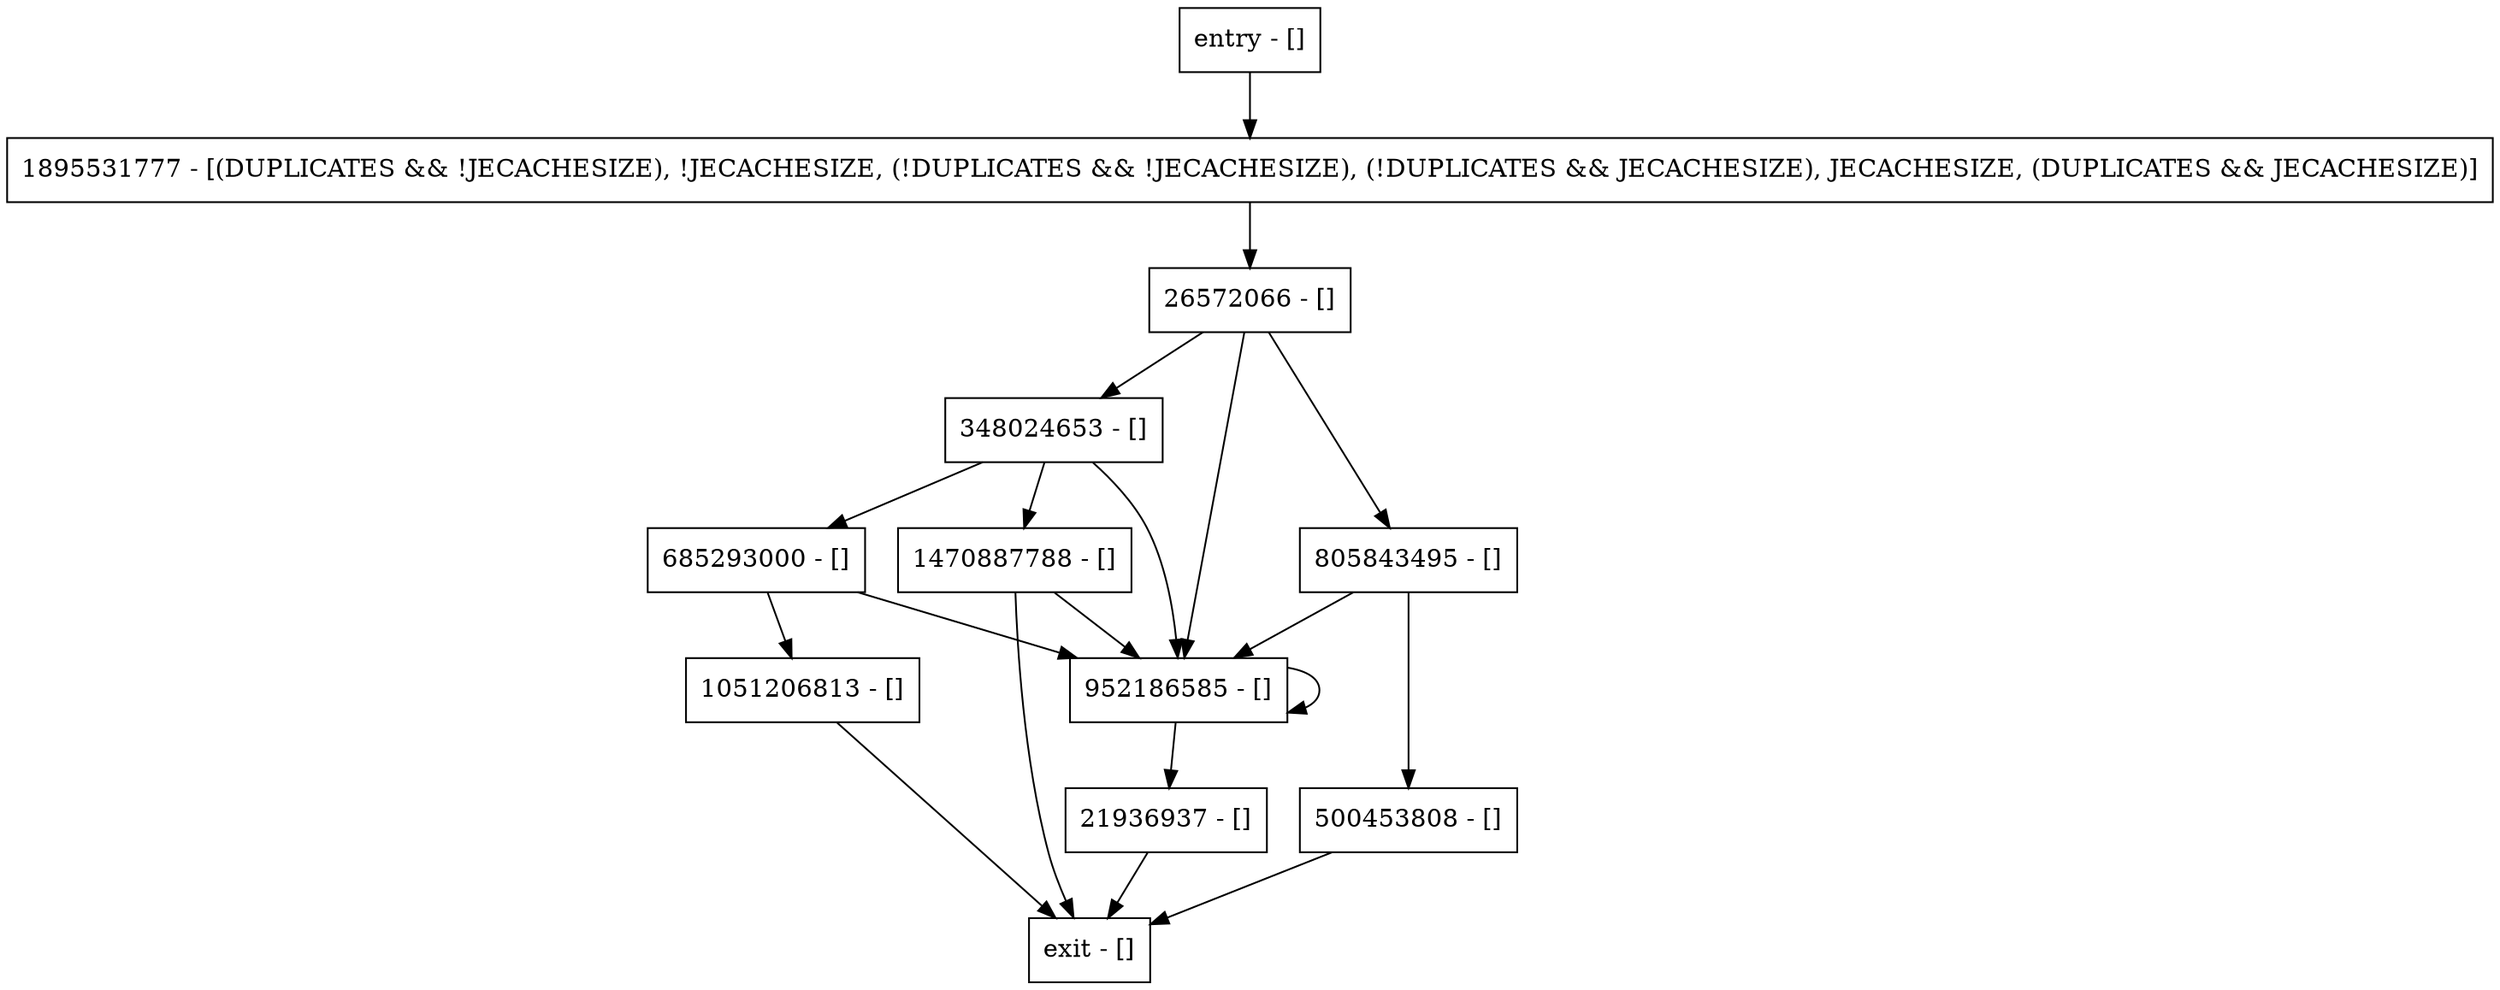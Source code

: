 digraph putInternal {
node [shape=record];
1470887788 [label="1470887788 - []"];
348024653 [label="348024653 - []"];
952186585 [label="952186585 - []"];
805843495 [label="805843495 - []"];
1895531777 [label="1895531777 - [(DUPLICATES && !JECACHESIZE), !JECACHESIZE, (!DUPLICATES && !JECACHESIZE), (!DUPLICATES && JECACHESIZE), JECACHESIZE, (DUPLICATES && JECACHESIZE)]"];
500453808 [label="500453808 - []"];
entry [label="entry - []"];
exit [label="exit - []"];
21936937 [label="21936937 - []"];
26572066 [label="26572066 - []"];
1051206813 [label="1051206813 - []"];
685293000 [label="685293000 - []"];
entry;
exit;
1470887788 -> exit;
1470887788 -> 952186585;
348024653 -> 1470887788;
348024653 -> 952186585;
348024653 -> 685293000;
952186585 -> 952186585;
952186585 -> 21936937;
805843495 -> 952186585;
805843495 -> 500453808;
1895531777 -> 26572066;
500453808 -> exit;
entry -> 1895531777;
21936937 -> exit;
26572066 -> 348024653;
26572066 -> 952186585;
26572066 -> 805843495;
1051206813 -> exit;
685293000 -> 952186585;
685293000 -> 1051206813;
}
